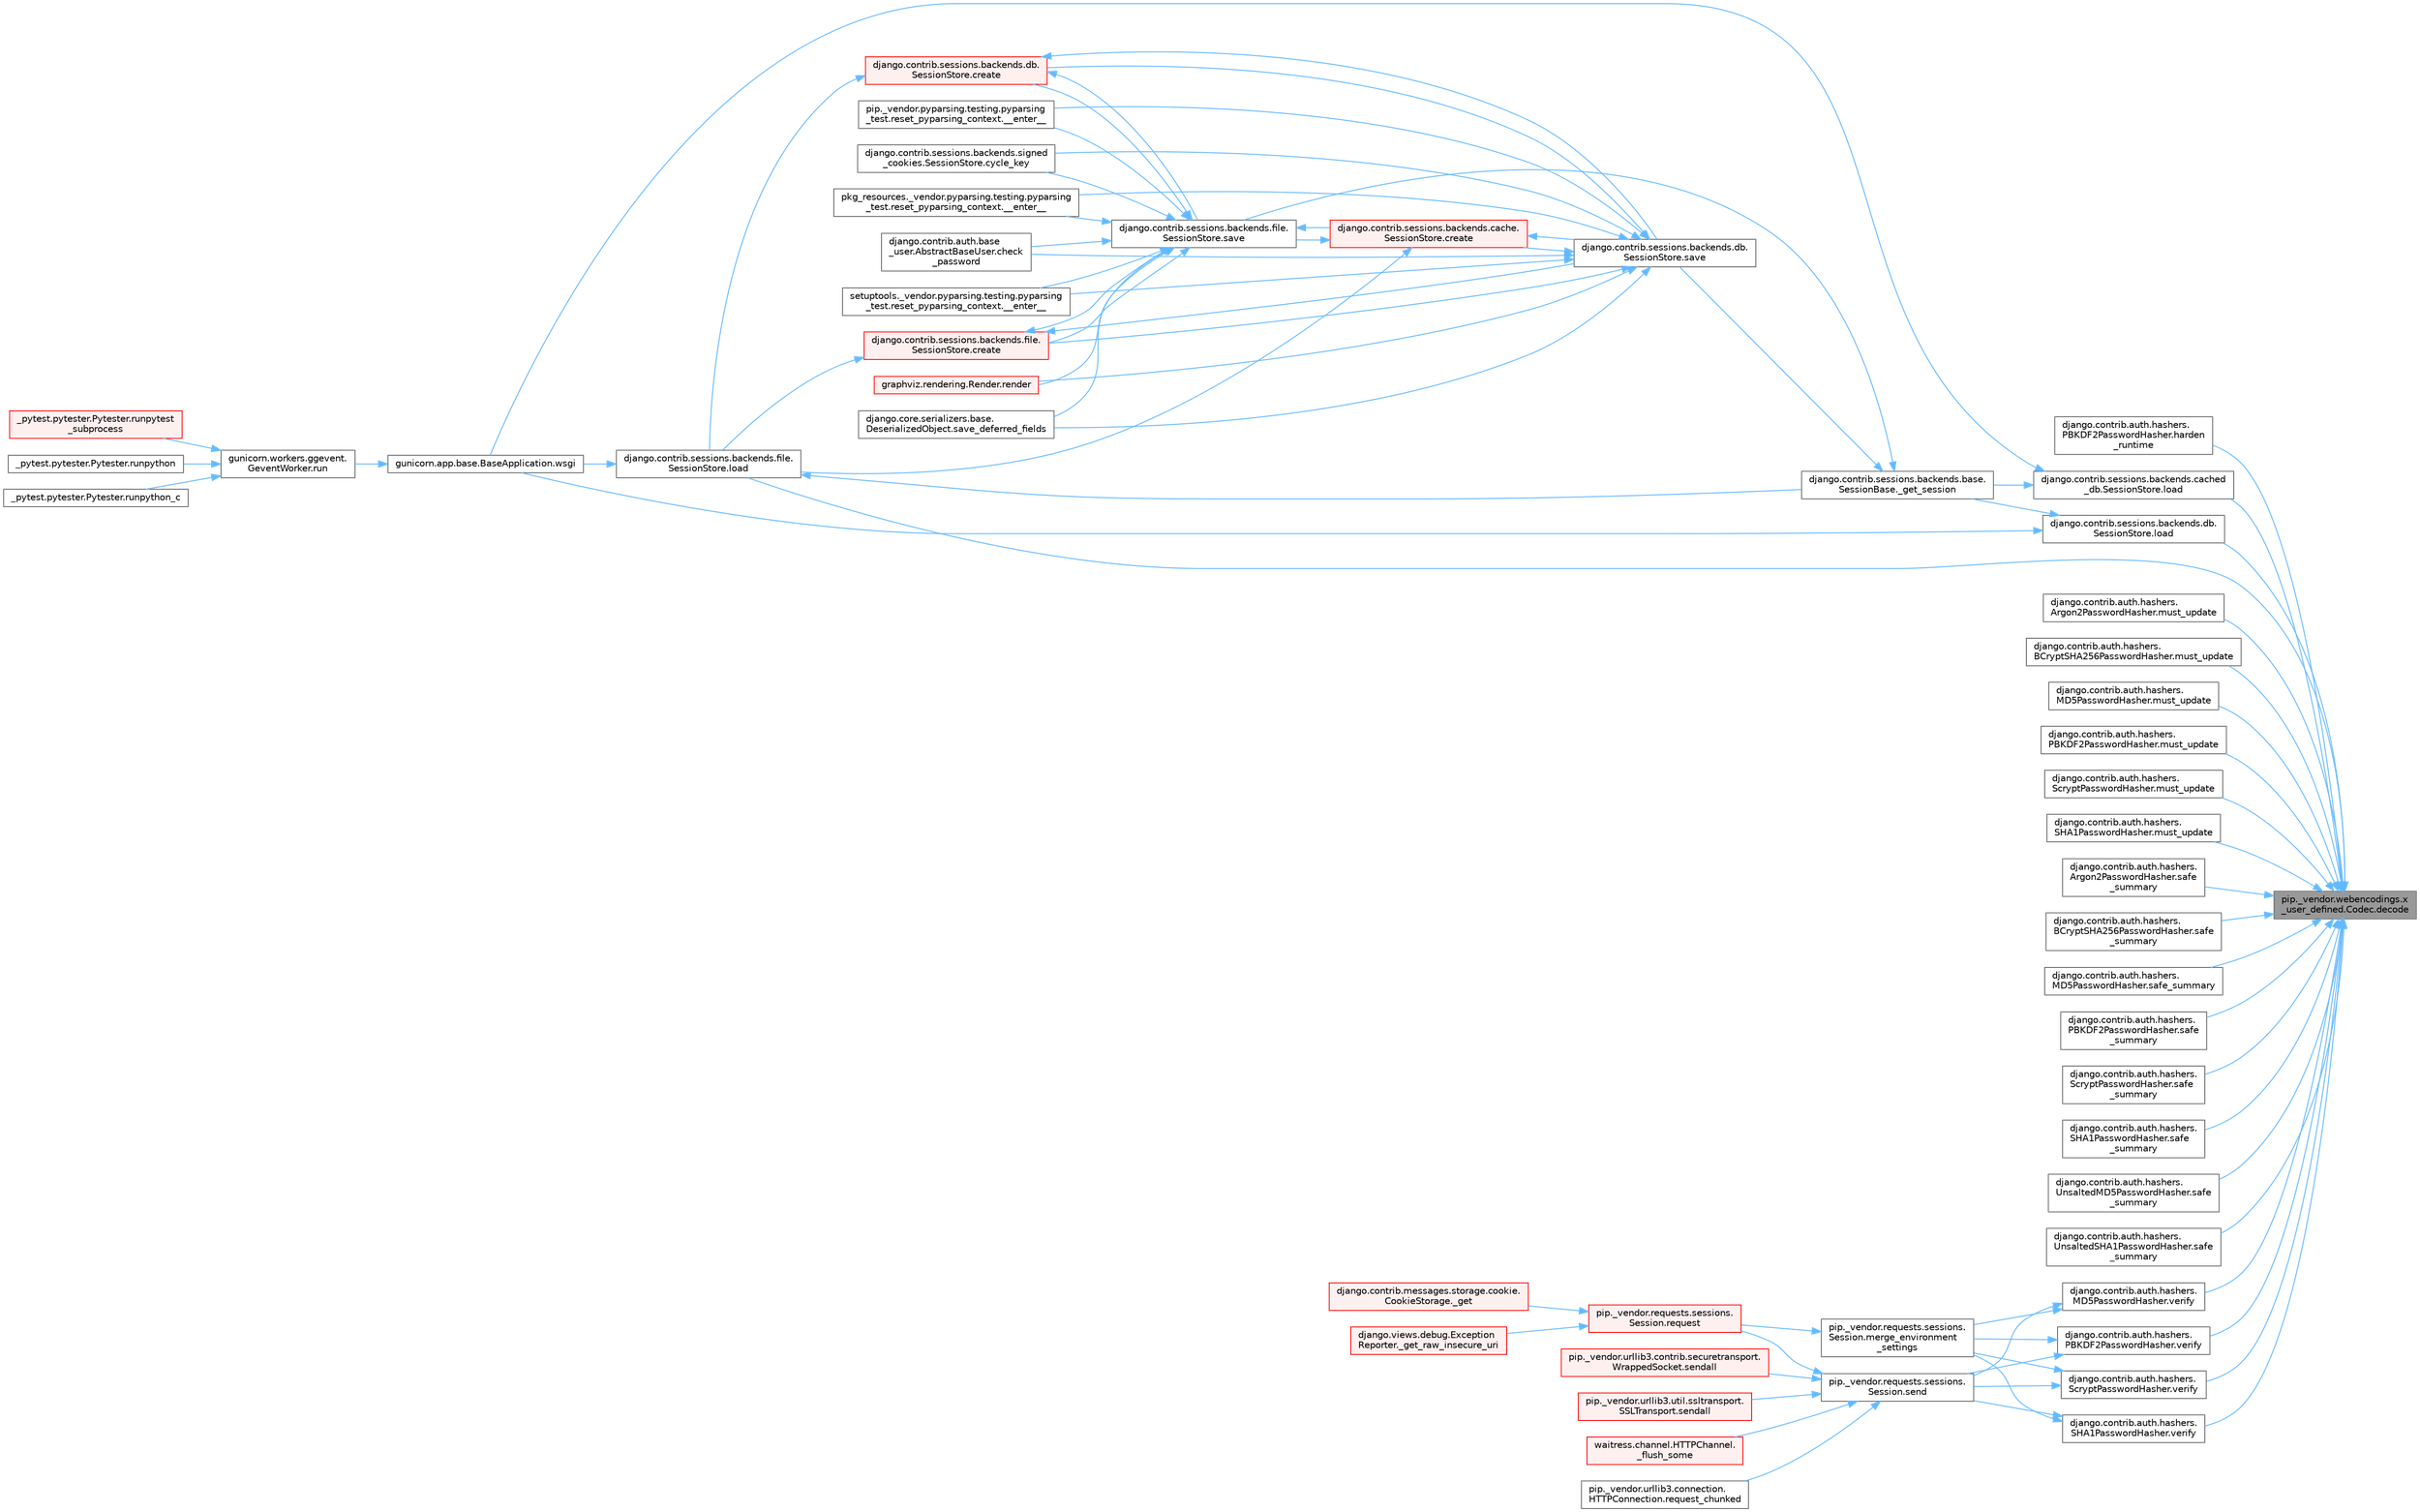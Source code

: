 digraph "pip._vendor.webencodings.x_user_defined.Codec.decode"
{
 // LATEX_PDF_SIZE
  bgcolor="transparent";
  edge [fontname=Helvetica,fontsize=10,labelfontname=Helvetica,labelfontsize=10];
  node [fontname=Helvetica,fontsize=10,shape=box,height=0.2,width=0.4];
  rankdir="RL";
  Node1 [id="Node000001",label="pip._vendor.webencodings.x\l_user_defined.Codec.decode",height=0.2,width=0.4,color="gray40", fillcolor="grey60", style="filled", fontcolor="black",tooltip=" "];
  Node1 -> Node2 [id="edge1_Node000001_Node000002",dir="back",color="steelblue1",style="solid",tooltip=" "];
  Node2 [id="Node000002",label="django.contrib.auth.hashers.\lPBKDF2PasswordHasher.harden\l_runtime",height=0.2,width=0.4,color="grey40", fillcolor="white", style="filled",URL="$classdjango_1_1contrib_1_1auth_1_1hashers_1_1_p_b_k_d_f2_password_hasher.html#ae7f1dcad47802823597610b026fae83a",tooltip=" "];
  Node1 -> Node3 [id="edge2_Node000001_Node000003",dir="back",color="steelblue1",style="solid",tooltip=" "];
  Node3 [id="Node000003",label="django.contrib.sessions.backends.cached\l_db.SessionStore.load",height=0.2,width=0.4,color="grey40", fillcolor="white", style="filled",URL="$classdjango_1_1contrib_1_1sessions_1_1backends_1_1cached__db_1_1_session_store.html#a0432d07f359fa8281304478688605af7",tooltip=" "];
  Node3 -> Node4 [id="edge3_Node000003_Node000004",dir="back",color="steelblue1",style="solid",tooltip=" "];
  Node4 [id="Node000004",label="django.contrib.sessions.backends.base.\lSessionBase._get_session",height=0.2,width=0.4,color="grey40", fillcolor="white", style="filled",URL="$classdjango_1_1contrib_1_1sessions_1_1backends_1_1base_1_1_session_base.html#a3ca0af594cbb5d34f3d4f76c8f90bf4f",tooltip=" "];
  Node4 -> Node5 [id="edge4_Node000004_Node000005",dir="back",color="steelblue1",style="solid",tooltip=" "];
  Node5 [id="Node000005",label="django.contrib.sessions.backends.db.\lSessionStore.save",height=0.2,width=0.4,color="grey40", fillcolor="white", style="filled",URL="$classdjango_1_1contrib_1_1sessions_1_1backends_1_1db_1_1_session_store.html#a68a6b4f159bd3dc969ec80b34c1622af",tooltip=" "];
  Node5 -> Node6 [id="edge5_Node000005_Node000006",dir="back",color="steelblue1",style="solid",tooltip=" "];
  Node6 [id="Node000006",label="pip._vendor.pyparsing.testing.pyparsing\l_test.reset_pyparsing_context.__enter__",height=0.2,width=0.4,color="grey40", fillcolor="white", style="filled",URL="$classpip_1_1__vendor_1_1pyparsing_1_1testing_1_1pyparsing__test_1_1reset__pyparsing__context.html#a3d39d97a0d95a9b46c987e6dff52b7c0",tooltip=" "];
  Node5 -> Node7 [id="edge6_Node000005_Node000007",dir="back",color="steelblue1",style="solid",tooltip=" "];
  Node7 [id="Node000007",label="pkg_resources._vendor.pyparsing.testing.pyparsing\l_test.reset_pyparsing_context.__enter__",height=0.2,width=0.4,color="grey40", fillcolor="white", style="filled",URL="$classpkg__resources_1_1__vendor_1_1pyparsing_1_1testing_1_1pyparsing__test_1_1reset__pyparsing__context.html#a8d8360c033ccc7296fb9323a07cdeb25",tooltip=" "];
  Node5 -> Node8 [id="edge7_Node000005_Node000008",dir="back",color="steelblue1",style="solid",tooltip=" "];
  Node8 [id="Node000008",label="setuptools._vendor.pyparsing.testing.pyparsing\l_test.reset_pyparsing_context.__enter__",height=0.2,width=0.4,color="grey40", fillcolor="white", style="filled",URL="$classsetuptools_1_1__vendor_1_1pyparsing_1_1testing_1_1pyparsing__test_1_1reset__pyparsing__context.html#a436e2ea8355c86505c8cfdae81714c7c",tooltip=" "];
  Node5 -> Node9 [id="edge8_Node000005_Node000009",dir="back",color="steelblue1",style="solid",tooltip=" "];
  Node9 [id="Node000009",label="django.contrib.auth.base\l_user.AbstractBaseUser.check\l_password",height=0.2,width=0.4,color="grey40", fillcolor="white", style="filled",URL="$classdjango_1_1contrib_1_1auth_1_1base__user_1_1_abstract_base_user.html#aaa9bb7fa5353bc1917dbd7f87b63321a",tooltip=" "];
  Node5 -> Node10 [id="edge9_Node000005_Node000010",dir="back",color="steelblue1",style="solid",tooltip=" "];
  Node10 [id="Node000010",label="django.contrib.sessions.backends.cache.\lSessionStore.create",height=0.2,width=0.4,color="red", fillcolor="#FFF0F0", style="filled",URL="$classdjango_1_1contrib_1_1sessions_1_1backends_1_1cache_1_1_session_store.html#a38c9efbdb5115fd1820ae198b767c39c",tooltip=" "];
  Node10 -> Node301 [id="edge10_Node000010_Node000301",dir="back",color="steelblue1",style="solid",tooltip=" "];
  Node301 [id="Node000301",label="django.contrib.sessions.backends.file.\lSessionStore.load",height=0.2,width=0.4,color="grey40", fillcolor="white", style="filled",URL="$classdjango_1_1contrib_1_1sessions_1_1backends_1_1file_1_1_session_store.html#a408fa63512306fbaa7bbb62742f0295f",tooltip=" "];
  Node301 -> Node4 [id="edge11_Node000301_Node000004",dir="back",color="steelblue1",style="solid",tooltip=" "];
  Node301 -> Node299 [id="edge12_Node000301_Node000299",dir="back",color="steelblue1",style="solid",tooltip=" "];
  Node299 [id="Node000299",label="gunicorn.app.base.BaseApplication.wsgi",height=0.2,width=0.4,color="grey40", fillcolor="white", style="filled",URL="$classgunicorn_1_1app_1_1base_1_1_base_application.html#a18ae24b2d0d44fb694b9f2b0cdffa670",tooltip=" "];
  Node299 -> Node300 [id="edge13_Node000299_Node000300",dir="back",color="steelblue1",style="solid",tooltip=" "];
  Node300 [id="Node000300",label="gunicorn.workers.ggevent.\lGeventWorker.run",height=0.2,width=0.4,color="grey40", fillcolor="white", style="filled",URL="$classgunicorn_1_1workers_1_1ggevent_1_1_gevent_worker.html#a0d8ffe6d6db44cfe8310ccf5643506ee",tooltip=" "];
  Node300 -> Node106 [id="edge14_Node000300_Node000106",dir="back",color="steelblue1",style="solid",tooltip=" "];
  Node106 [id="Node000106",label="_pytest.pytester.Pytester.runpytest\l_subprocess",height=0.2,width=0.4,color="red", fillcolor="#FFF0F0", style="filled",URL="$class__pytest_1_1pytester_1_1_pytester.html#a59323c6d6a1469a1206f1c0b8fce99c9",tooltip=" "];
  Node300 -> Node108 [id="edge15_Node000300_Node000108",dir="back",color="steelblue1",style="solid",tooltip=" "];
  Node108 [id="Node000108",label="_pytest.pytester.Pytester.runpython",height=0.2,width=0.4,color="grey40", fillcolor="white", style="filled",URL="$class__pytest_1_1pytester_1_1_pytester.html#a4e0c539507f15fd333cf618faf9687ef",tooltip=" "];
  Node300 -> Node109 [id="edge16_Node000300_Node000109",dir="back",color="steelblue1",style="solid",tooltip=" "];
  Node109 [id="Node000109",label="_pytest.pytester.Pytester.runpython_c",height=0.2,width=0.4,color="grey40", fillcolor="white", style="filled",URL="$class__pytest_1_1pytester_1_1_pytester.html#aea789acfe206d9c40d9a6bf54a337f2a",tooltip=" "];
  Node10 -> Node5 [id="edge17_Node000010_Node000005",dir="back",color="steelblue1",style="solid",tooltip=" "];
  Node10 -> Node1116 [id="edge18_Node000010_Node001116",dir="back",color="steelblue1",style="solid",tooltip=" "];
  Node1116 [id="Node001116",label="django.contrib.sessions.backends.file.\lSessionStore.save",height=0.2,width=0.4,color="grey40", fillcolor="white", style="filled",URL="$classdjango_1_1contrib_1_1sessions_1_1backends_1_1file_1_1_session_store.html#af170f9c112376eb1627509287bf9620f",tooltip=" "];
  Node1116 -> Node6 [id="edge19_Node001116_Node000006",dir="back",color="steelblue1",style="solid",tooltip=" "];
  Node1116 -> Node7 [id="edge20_Node001116_Node000007",dir="back",color="steelblue1",style="solid",tooltip=" "];
  Node1116 -> Node8 [id="edge21_Node001116_Node000008",dir="back",color="steelblue1",style="solid",tooltip=" "];
  Node1116 -> Node9 [id="edge22_Node001116_Node000009",dir="back",color="steelblue1",style="solid",tooltip=" "];
  Node1116 -> Node10 [id="edge23_Node001116_Node000010",dir="back",color="steelblue1",style="solid",tooltip=" "];
  Node1116 -> Node392 [id="edge24_Node001116_Node000392",dir="back",color="steelblue1",style="solid",tooltip=" "];
  Node392 [id="Node000392",label="django.contrib.sessions.backends.db.\lSessionStore.create",height=0.2,width=0.4,color="red", fillcolor="#FFF0F0", style="filled",URL="$classdjango_1_1contrib_1_1sessions_1_1backends_1_1db_1_1_session_store.html#a4a98c0168c61e75be58e279660aa6ce4",tooltip=" "];
  Node392 -> Node301 [id="edge25_Node000392_Node000301",dir="back",color="steelblue1",style="solid",tooltip=" "];
  Node392 -> Node5 [id="edge26_Node000392_Node000005",dir="back",color="steelblue1",style="solid",tooltip=" "];
  Node392 -> Node1116 [id="edge27_Node000392_Node001116",dir="back",color="steelblue1",style="solid",tooltip=" "];
  Node1116 -> Node517 [id="edge28_Node001116_Node000517",dir="back",color="steelblue1",style="solid",tooltip=" "];
  Node517 [id="Node000517",label="django.contrib.sessions.backends.file.\lSessionStore.create",height=0.2,width=0.4,color="red", fillcolor="#FFF0F0", style="filled",URL="$classdjango_1_1contrib_1_1sessions_1_1backends_1_1file_1_1_session_store.html#a6624db6a37dfff490f837047e0a60dda",tooltip=" "];
  Node517 -> Node301 [id="edge29_Node000517_Node000301",dir="back",color="steelblue1",style="solid",tooltip=" "];
  Node517 -> Node5 [id="edge30_Node000517_Node000005",dir="back",color="steelblue1",style="solid",tooltip=" "];
  Node517 -> Node1116 [id="edge31_Node000517_Node001116",dir="back",color="steelblue1",style="solid",tooltip=" "];
  Node1116 -> Node525 [id="edge32_Node001116_Node000525",dir="back",color="steelblue1",style="solid",tooltip=" "];
  Node525 [id="Node000525",label="django.contrib.sessions.backends.signed\l_cookies.SessionStore.cycle_key",height=0.2,width=0.4,color="grey40", fillcolor="white", style="filled",URL="$classdjango_1_1contrib_1_1sessions_1_1backends_1_1signed__cookies_1_1_session_store.html#abf8e71313b847459c30f19e691c25a93",tooltip=" "];
  Node1116 -> Node526 [id="edge33_Node001116_Node000526",dir="back",color="steelblue1",style="solid",tooltip=" "];
  Node526 [id="Node000526",label="graphviz.rendering.Render.render",height=0.2,width=0.4,color="red", fillcolor="#FFF0F0", style="filled",URL="$classgraphviz_1_1rendering_1_1_render.html#a0249d6538d64a6b59b1bed64d4636456",tooltip=" "];
  Node1116 -> Node1117 [id="edge34_Node001116_Node001117",dir="back",color="steelblue1",style="solid",tooltip=" "];
  Node1117 [id="Node001117",label="django.core.serializers.base.\lDeserializedObject.save_deferred_fields",height=0.2,width=0.4,color="grey40", fillcolor="white", style="filled",URL="$classdjango_1_1core_1_1serializers_1_1base_1_1_deserialized_object.html#a2fd4269d14e2f58fda59335c79a582f5",tooltip=" "];
  Node5 -> Node392 [id="edge35_Node000005_Node000392",dir="back",color="steelblue1",style="solid",tooltip=" "];
  Node5 -> Node517 [id="edge36_Node000005_Node000517",dir="back",color="steelblue1",style="solid",tooltip=" "];
  Node5 -> Node525 [id="edge37_Node000005_Node000525",dir="back",color="steelblue1",style="solid",tooltip=" "];
  Node5 -> Node526 [id="edge38_Node000005_Node000526",dir="back",color="steelblue1",style="solid",tooltip=" "];
  Node5 -> Node1117 [id="edge39_Node000005_Node001117",dir="back",color="steelblue1",style="solid",tooltip=" "];
  Node4 -> Node1116 [id="edge40_Node000004_Node001116",dir="back",color="steelblue1",style="solid",tooltip=" "];
  Node3 -> Node299 [id="edge41_Node000003_Node000299",dir="back",color="steelblue1",style="solid",tooltip=" "];
  Node1 -> Node298 [id="edge42_Node000001_Node000298",dir="back",color="steelblue1",style="solid",tooltip=" "];
  Node298 [id="Node000298",label="django.contrib.sessions.backends.db.\lSessionStore.load",height=0.2,width=0.4,color="grey40", fillcolor="white", style="filled",URL="$classdjango_1_1contrib_1_1sessions_1_1backends_1_1db_1_1_session_store.html#aab3bc77d15c0a33590a72f92a2efc994",tooltip=" "];
  Node298 -> Node4 [id="edge43_Node000298_Node000004",dir="back",color="steelblue1",style="solid",tooltip=" "];
  Node298 -> Node299 [id="edge44_Node000298_Node000299",dir="back",color="steelblue1",style="solid",tooltip=" "];
  Node1 -> Node301 [id="edge45_Node000001_Node000301",dir="back",color="steelblue1",style="solid",tooltip=" "];
  Node1 -> Node302 [id="edge46_Node000001_Node000302",dir="back",color="steelblue1",style="solid",tooltip=" "];
  Node302 [id="Node000302",label="django.contrib.auth.hashers.\lArgon2PasswordHasher.must_update",height=0.2,width=0.4,color="grey40", fillcolor="white", style="filled",URL="$classdjango_1_1contrib_1_1auth_1_1hashers_1_1_argon2_password_hasher.html#a4d8d054683b5147b2228836536f8e0a3",tooltip=" "];
  Node1 -> Node303 [id="edge47_Node000001_Node000303",dir="back",color="steelblue1",style="solid",tooltip=" "];
  Node303 [id="Node000303",label="django.contrib.auth.hashers.\lBCryptSHA256PasswordHasher.must_update",height=0.2,width=0.4,color="grey40", fillcolor="white", style="filled",URL="$classdjango_1_1contrib_1_1auth_1_1hashers_1_1_b_crypt_s_h_a256_password_hasher.html#a0da47cb102c5bbb66cf2a88f02681fc4",tooltip=" "];
  Node1 -> Node304 [id="edge48_Node000001_Node000304",dir="back",color="steelblue1",style="solid",tooltip=" "];
  Node304 [id="Node000304",label="django.contrib.auth.hashers.\lMD5PasswordHasher.must_update",height=0.2,width=0.4,color="grey40", fillcolor="white", style="filled",URL="$classdjango_1_1contrib_1_1auth_1_1hashers_1_1_m_d5_password_hasher.html#ab94a37f578422009eb384a7d039be74c",tooltip=" "];
  Node1 -> Node305 [id="edge49_Node000001_Node000305",dir="back",color="steelblue1",style="solid",tooltip=" "];
  Node305 [id="Node000305",label="django.contrib.auth.hashers.\lPBKDF2PasswordHasher.must_update",height=0.2,width=0.4,color="grey40", fillcolor="white", style="filled",URL="$classdjango_1_1contrib_1_1auth_1_1hashers_1_1_p_b_k_d_f2_password_hasher.html#a2779a6ac57e7b11aa5b0f06ff2db0ae0",tooltip=" "];
  Node1 -> Node306 [id="edge50_Node000001_Node000306",dir="back",color="steelblue1",style="solid",tooltip=" "];
  Node306 [id="Node000306",label="django.contrib.auth.hashers.\lScryptPasswordHasher.must_update",height=0.2,width=0.4,color="grey40", fillcolor="white", style="filled",URL="$classdjango_1_1contrib_1_1auth_1_1hashers_1_1_scrypt_password_hasher.html#ad7430c0123af2934cfb00a1df1e98013",tooltip=" "];
  Node1 -> Node307 [id="edge51_Node000001_Node000307",dir="back",color="steelblue1",style="solid",tooltip=" "];
  Node307 [id="Node000307",label="django.contrib.auth.hashers.\lSHA1PasswordHasher.must_update",height=0.2,width=0.4,color="grey40", fillcolor="white", style="filled",URL="$classdjango_1_1contrib_1_1auth_1_1hashers_1_1_s_h_a1_password_hasher.html#a48710ac799dfafff9063e9c3c257879b",tooltip=" "];
  Node1 -> Node308 [id="edge52_Node000001_Node000308",dir="back",color="steelblue1",style="solid",tooltip=" "];
  Node308 [id="Node000308",label="django.contrib.auth.hashers.\lArgon2PasswordHasher.safe\l_summary",height=0.2,width=0.4,color="grey40", fillcolor="white", style="filled",URL="$classdjango_1_1contrib_1_1auth_1_1hashers_1_1_argon2_password_hasher.html#a12accfa1720c447a39dfe2f00072b4bd",tooltip=" "];
  Node1 -> Node309 [id="edge53_Node000001_Node000309",dir="back",color="steelblue1",style="solid",tooltip=" "];
  Node309 [id="Node000309",label="django.contrib.auth.hashers.\lBCryptSHA256PasswordHasher.safe\l_summary",height=0.2,width=0.4,color="grey40", fillcolor="white", style="filled",URL="$classdjango_1_1contrib_1_1auth_1_1hashers_1_1_b_crypt_s_h_a256_password_hasher.html#a8db6b0f1a9bc0c11380da6b595261419",tooltip=" "];
  Node1 -> Node310 [id="edge54_Node000001_Node000310",dir="back",color="steelblue1",style="solid",tooltip=" "];
  Node310 [id="Node000310",label="django.contrib.auth.hashers.\lMD5PasswordHasher.safe_summary",height=0.2,width=0.4,color="grey40", fillcolor="white", style="filled",URL="$classdjango_1_1contrib_1_1auth_1_1hashers_1_1_m_d5_password_hasher.html#aa9ab9e843c2395868e413e2114d95c53",tooltip=" "];
  Node1 -> Node311 [id="edge55_Node000001_Node000311",dir="back",color="steelblue1",style="solid",tooltip=" "];
  Node311 [id="Node000311",label="django.contrib.auth.hashers.\lPBKDF2PasswordHasher.safe\l_summary",height=0.2,width=0.4,color="grey40", fillcolor="white", style="filled",URL="$classdjango_1_1contrib_1_1auth_1_1hashers_1_1_p_b_k_d_f2_password_hasher.html#abc89dd47acbf388179b1559b9175ab9c",tooltip=" "];
  Node1 -> Node312 [id="edge56_Node000001_Node000312",dir="back",color="steelblue1",style="solid",tooltip=" "];
  Node312 [id="Node000312",label="django.contrib.auth.hashers.\lScryptPasswordHasher.safe\l_summary",height=0.2,width=0.4,color="grey40", fillcolor="white", style="filled",URL="$classdjango_1_1contrib_1_1auth_1_1hashers_1_1_scrypt_password_hasher.html#ad8b9a2f43b3b5a6a8ca1f4d55ed354e7",tooltip=" "];
  Node1 -> Node313 [id="edge57_Node000001_Node000313",dir="back",color="steelblue1",style="solid",tooltip=" "];
  Node313 [id="Node000313",label="django.contrib.auth.hashers.\lSHA1PasswordHasher.safe\l_summary",height=0.2,width=0.4,color="grey40", fillcolor="white", style="filled",URL="$classdjango_1_1contrib_1_1auth_1_1hashers_1_1_s_h_a1_password_hasher.html#af0401ddc75458ced75d0a4ba09da337e",tooltip=" "];
  Node1 -> Node314 [id="edge58_Node000001_Node000314",dir="back",color="steelblue1",style="solid",tooltip=" "];
  Node314 [id="Node000314",label="django.contrib.auth.hashers.\lUnsaltedMD5PasswordHasher.safe\l_summary",height=0.2,width=0.4,color="grey40", fillcolor="white", style="filled",URL="$classdjango_1_1contrib_1_1auth_1_1hashers_1_1_unsalted_m_d5_password_hasher.html#a04311fccf82d7ee1d53dd5979e13efda",tooltip=" "];
  Node1 -> Node315 [id="edge59_Node000001_Node000315",dir="back",color="steelblue1",style="solid",tooltip=" "];
  Node315 [id="Node000315",label="django.contrib.auth.hashers.\lUnsaltedSHA1PasswordHasher.safe\l_summary",height=0.2,width=0.4,color="grey40", fillcolor="white", style="filled",URL="$classdjango_1_1contrib_1_1auth_1_1hashers_1_1_unsalted_s_h_a1_password_hasher.html#a78e95b00b0999cf4b19e747e63fa51f8",tooltip=" "];
  Node1 -> Node316 [id="edge60_Node000001_Node000316",dir="back",color="steelblue1",style="solid",tooltip=" "];
  Node316 [id="Node000316",label="django.contrib.auth.hashers.\lMD5PasswordHasher.verify",height=0.2,width=0.4,color="grey40", fillcolor="white", style="filled",URL="$classdjango_1_1contrib_1_1auth_1_1hashers_1_1_m_d5_password_hasher.html#a5ee1720bbd104f7f53ced6d0f7847393",tooltip=" "];
  Node316 -> Node317 [id="edge61_Node000316_Node000317",dir="back",color="steelblue1",style="solid",tooltip=" "];
  Node317 [id="Node000317",label="pip._vendor.requests.sessions.\lSession.merge_environment\l_settings",height=0.2,width=0.4,color="grey40", fillcolor="white", style="filled",URL="$classpip_1_1__vendor_1_1requests_1_1sessions_1_1_session.html#a1bbc07ae0fd8434a0ae651e3eb482be0",tooltip=" "];
  Node317 -> Node72 [id="edge62_Node000317_Node000072",dir="back",color="steelblue1",style="solid",tooltip=" "];
  Node72 [id="Node000072",label="pip._vendor.requests.sessions.\lSession.request",height=0.2,width=0.4,color="red", fillcolor="#FFF0F0", style="filled",URL="$classpip_1_1__vendor_1_1requests_1_1sessions_1_1_session.html#a3dddfa16e93faa1a1a553936d913482b",tooltip=" "];
  Node72 -> Node73 [id="edge63_Node000072_Node000073",dir="back",color="steelblue1",style="solid",tooltip=" "];
  Node73 [id="Node000073",label="django.contrib.messages.storage.cookie.\lCookieStorage._get",height=0.2,width=0.4,color="red", fillcolor="#FFF0F0", style="filled",URL="$classdjango_1_1contrib_1_1messages_1_1storage_1_1cookie_1_1_cookie_storage.html#a39d084f6072109675c9ef06c047174e8",tooltip=" "];
  Node72 -> Node134 [id="edge64_Node000072_Node000134",dir="back",color="steelblue1",style="solid",tooltip=" "];
  Node134 [id="Node000134",label="django.views.debug.Exception\lReporter._get_raw_insecure_uri",height=0.2,width=0.4,color="red", fillcolor="#FFF0F0", style="filled",URL="$classdjango_1_1views_1_1debug_1_1_exception_reporter.html#a7a7120cc6b92c3e1a0b855e351c30f42",tooltip=" "];
  Node316 -> Node318 [id="edge65_Node000316_Node000318",dir="back",color="steelblue1",style="solid",tooltip=" "];
  Node318 [id="Node000318",label="pip._vendor.requests.sessions.\lSession.send",height=0.2,width=0.4,color="grey40", fillcolor="white", style="filled",URL="$classpip_1_1__vendor_1_1requests_1_1sessions_1_1_session.html#ac53877008b8d3c6901be36033885124c",tooltip=" "];
  Node318 -> Node65 [id="edge66_Node000318_Node000065",dir="back",color="steelblue1",style="solid",tooltip=" "];
  Node65 [id="Node000065",label="waitress.channel.HTTPChannel.\l_flush_some",height=0.2,width=0.4,color="red", fillcolor="#FFF0F0", style="filled",URL="$classwaitress_1_1channel_1_1_h_t_t_p_channel.html#af4abc69cb0ebdecacfe3e79bda37a43f",tooltip=" "];
  Node318 -> Node72 [id="edge67_Node000318_Node000072",dir="back",color="steelblue1",style="solid",tooltip=" "];
  Node318 -> Node319 [id="edge68_Node000318_Node000319",dir="back",color="steelblue1",style="solid",tooltip=" "];
  Node319 [id="Node000319",label="pip._vendor.urllib3.connection.\lHTTPConnection.request_chunked",height=0.2,width=0.4,color="grey40", fillcolor="white", style="filled",URL="$classpip_1_1__vendor_1_1urllib3_1_1connection_1_1_h_t_t_p_connection.html#a9af6f422554c315fcde06d65e97becfc",tooltip=" "];
  Node318 -> Node320 [id="edge69_Node000318_Node000320",dir="back",color="steelblue1",style="solid",tooltip=" "];
  Node320 [id="Node000320",label="pip._vendor.urllib3.contrib.securetransport.\lWrappedSocket.sendall",height=0.2,width=0.4,color="red", fillcolor="#FFF0F0", style="filled",URL="$classpip_1_1__vendor_1_1urllib3_1_1contrib_1_1securetransport_1_1_wrapped_socket.html#a67b9b212d8bdb9f37e14c33d3c28ce8e",tooltip=" "];
  Node318 -> Node321 [id="edge70_Node000318_Node000321",dir="back",color="steelblue1",style="solid",tooltip=" "];
  Node321 [id="Node000321",label="pip._vendor.urllib3.util.ssltransport.\lSSLTransport.sendall",height=0.2,width=0.4,color="red", fillcolor="#FFF0F0", style="filled",URL="$classpip_1_1__vendor_1_1urllib3_1_1util_1_1ssltransport_1_1_s_s_l_transport.html#a6127132ecea729b7d77e99c6c6eac732",tooltip=" "];
  Node1 -> Node3016 [id="edge71_Node000001_Node003016",dir="back",color="steelblue1",style="solid",tooltip=" "];
  Node3016 [id="Node003016",label="django.contrib.auth.hashers.\lPBKDF2PasswordHasher.verify",height=0.2,width=0.4,color="grey40", fillcolor="white", style="filled",URL="$classdjango_1_1contrib_1_1auth_1_1hashers_1_1_p_b_k_d_f2_password_hasher.html#a769f11e83d4f84b6a1aa2414aa345a96",tooltip=" "];
  Node3016 -> Node317 [id="edge72_Node003016_Node000317",dir="back",color="steelblue1",style="solid",tooltip=" "];
  Node3016 -> Node318 [id="edge73_Node003016_Node000318",dir="back",color="steelblue1",style="solid",tooltip=" "];
  Node1 -> Node3017 [id="edge74_Node000001_Node003017",dir="back",color="steelblue1",style="solid",tooltip=" "];
  Node3017 [id="Node003017",label="django.contrib.auth.hashers.\lScryptPasswordHasher.verify",height=0.2,width=0.4,color="grey40", fillcolor="white", style="filled",URL="$classdjango_1_1contrib_1_1auth_1_1hashers_1_1_scrypt_password_hasher.html#ae1fe41459b9b8cc72115d2f8c01f6776",tooltip=" "];
  Node3017 -> Node317 [id="edge75_Node003017_Node000317",dir="back",color="steelblue1",style="solid",tooltip=" "];
  Node3017 -> Node318 [id="edge76_Node003017_Node000318",dir="back",color="steelblue1",style="solid",tooltip=" "];
  Node1 -> Node3018 [id="edge77_Node000001_Node003018",dir="back",color="steelblue1",style="solid",tooltip=" "];
  Node3018 [id="Node003018",label="django.contrib.auth.hashers.\lSHA1PasswordHasher.verify",height=0.2,width=0.4,color="grey40", fillcolor="white", style="filled",URL="$classdjango_1_1contrib_1_1auth_1_1hashers_1_1_s_h_a1_password_hasher.html#a5ac2a7038875bc3da2654b03c1ae2716",tooltip=" "];
  Node3018 -> Node317 [id="edge78_Node003018_Node000317",dir="back",color="steelblue1",style="solid",tooltip=" "];
  Node3018 -> Node318 [id="edge79_Node003018_Node000318",dir="back",color="steelblue1",style="solid",tooltip=" "];
}
